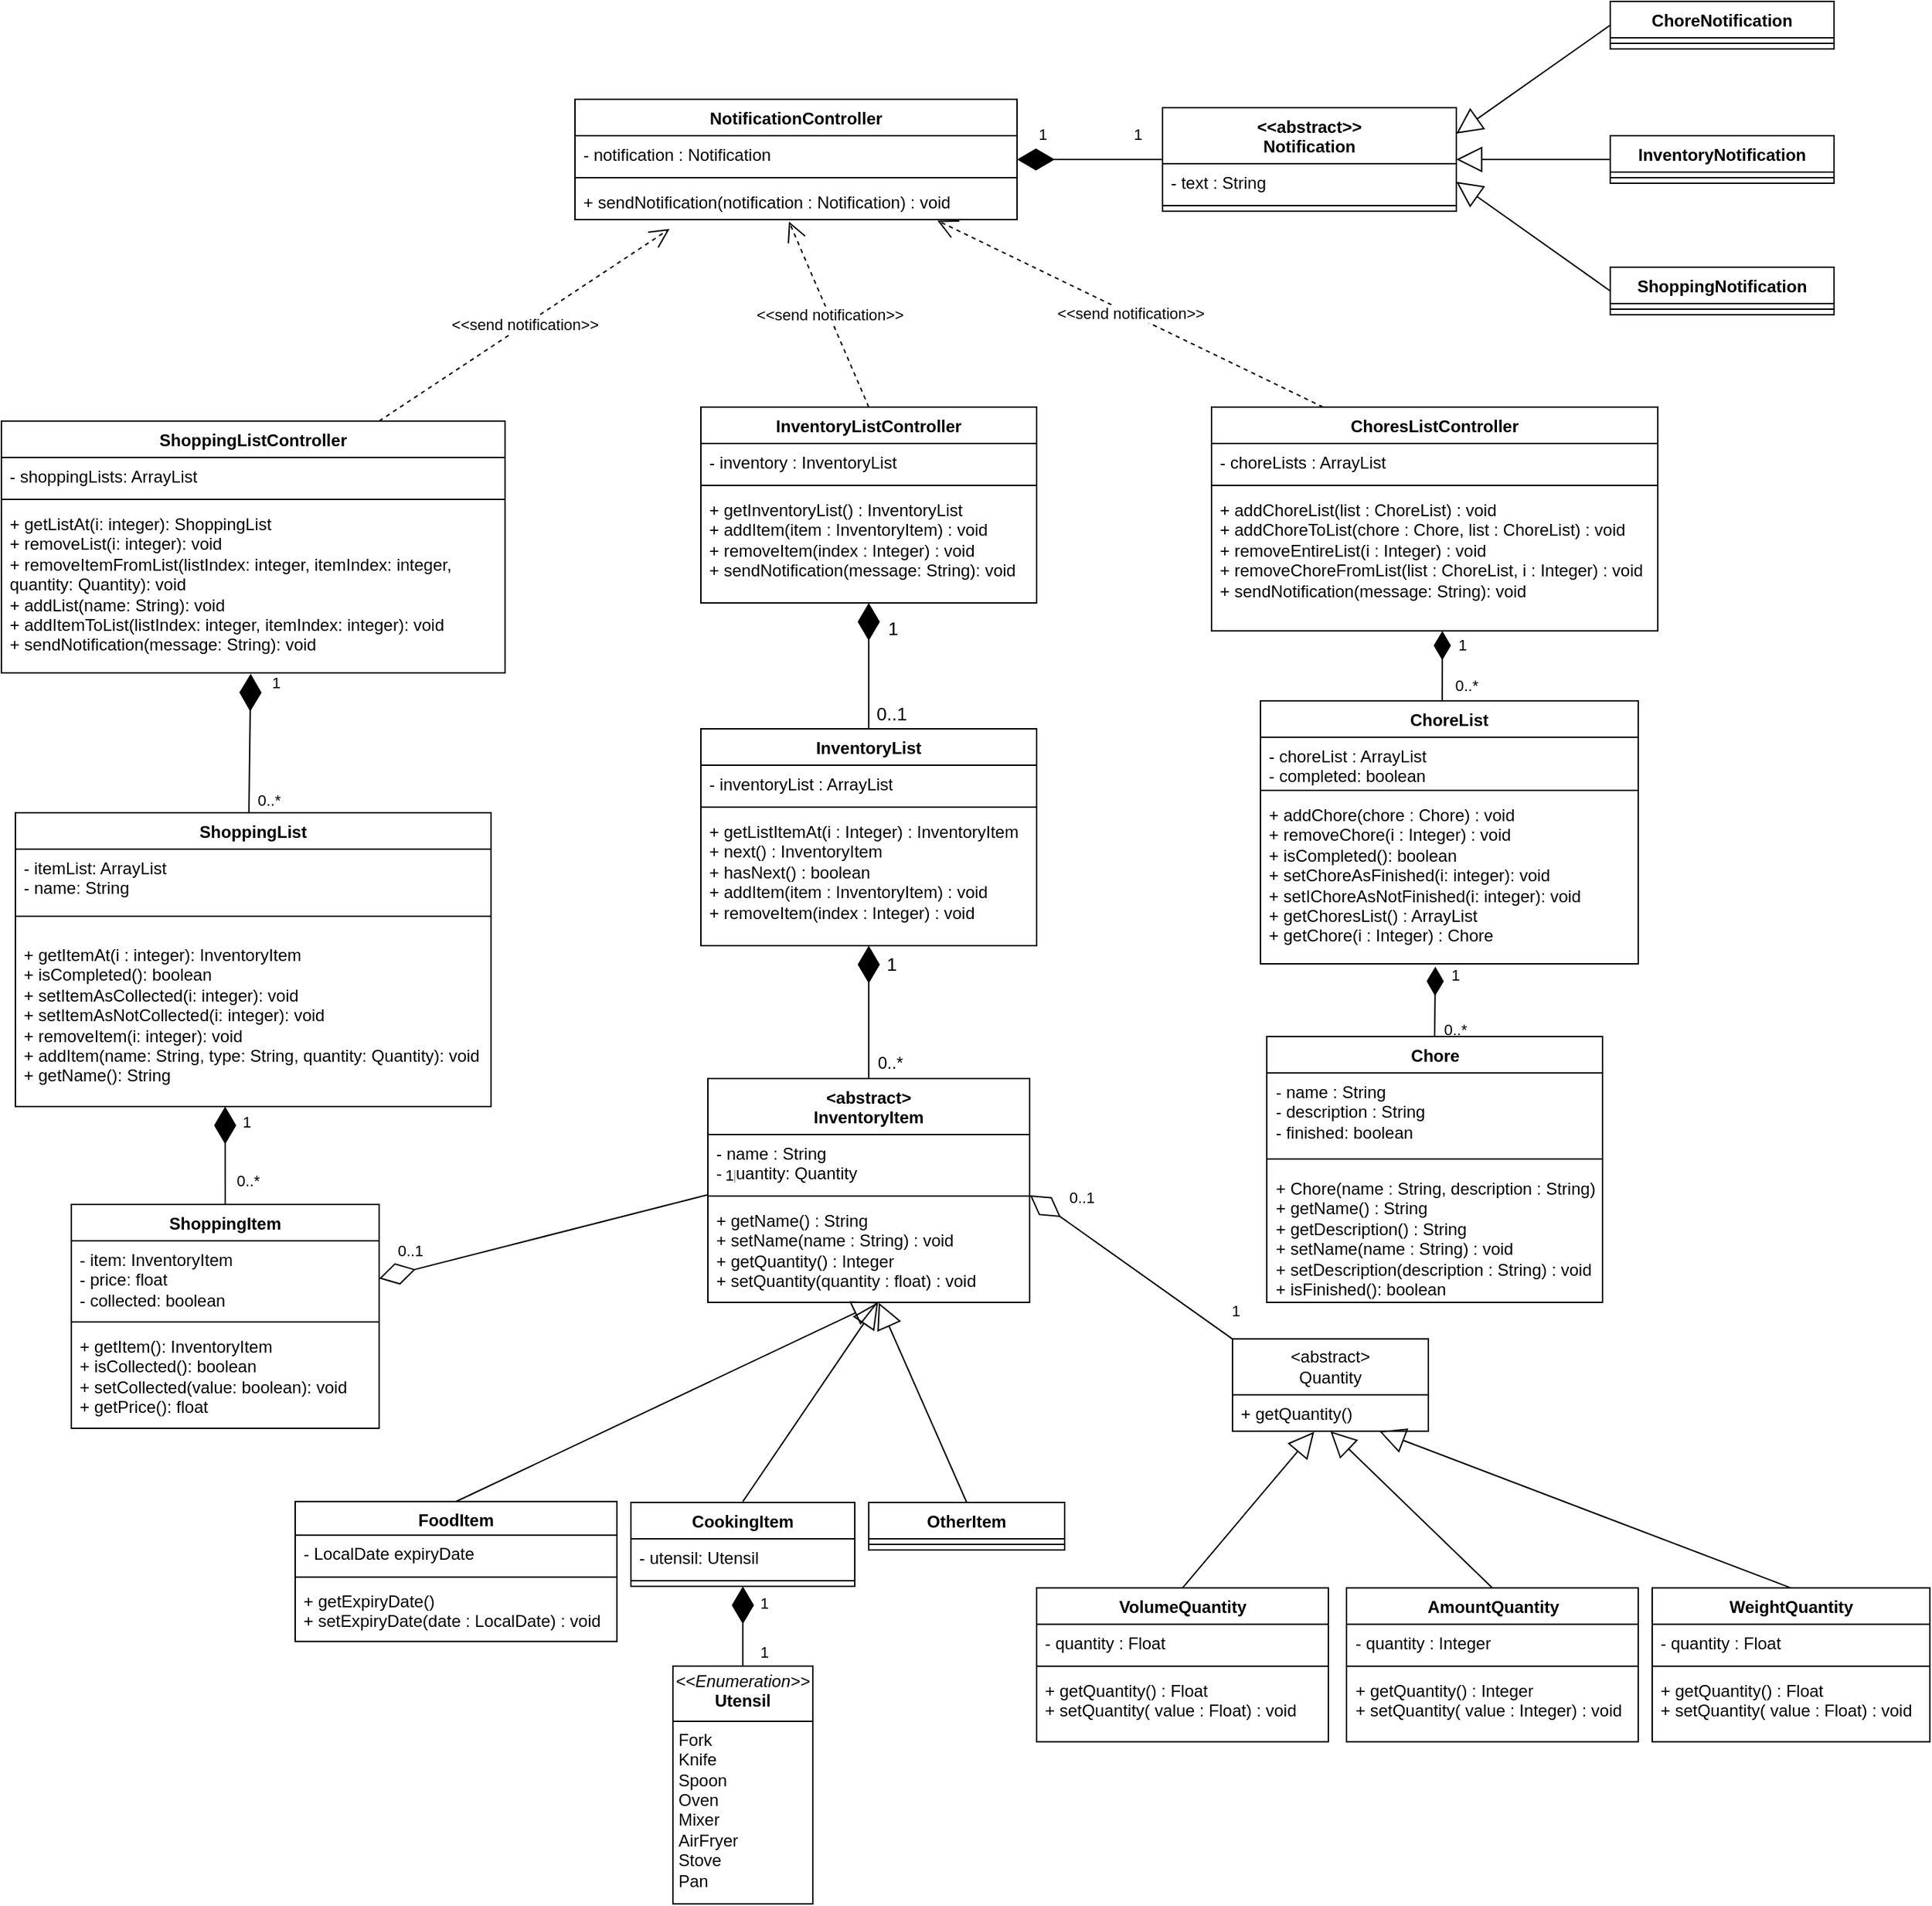 <mxfile version="24.2.2" type="device">
  <diagram name="Page-1" id="mJr-WZyqJmooo_afgNU0">
    <mxGraphModel dx="1400" dy="1796" grid="1" gridSize="10" guides="1" tooltips="1" connect="1" arrows="1" fold="1" page="1" pageScale="1" pageWidth="850" pageHeight="1100" math="0" shadow="0">
      <root>
        <mxCell id="0" />
        <mxCell id="1" parent="0" />
        <mxCell id="UUmMWOPk0WxMrBabyLP0-37" value="ShoppingList" style="swimlane;fontStyle=1;align=center;verticalAlign=top;childLayout=stackLayout;horizontal=1;startSize=26;horizontalStack=0;resizeParent=1;resizeParentMax=0;resizeLast=0;collapsible=1;marginBottom=0;whiteSpace=wrap;html=1;" parent="1" vertex="1">
          <mxGeometry x="420" y="40" width="340" height="210" as="geometry" />
        </mxCell>
        <mxCell id="UUmMWOPk0WxMrBabyLP0-38" value="- itemList: ArrayList&lt;div&gt;- name: String&lt;/div&gt;" style="text;strokeColor=none;fillColor=none;align=left;verticalAlign=top;spacingLeft=4;spacingRight=4;overflow=hidden;rotatable=0;points=[[0,0.5],[1,0.5]];portConstraint=eastwest;whiteSpace=wrap;html=1;" parent="UUmMWOPk0WxMrBabyLP0-37" vertex="1">
          <mxGeometry y="26" width="340" height="34" as="geometry" />
        </mxCell>
        <mxCell id="UUmMWOPk0WxMrBabyLP0-39" value="" style="line;strokeWidth=1;fillColor=none;align=left;verticalAlign=middle;spacingTop=-1;spacingLeft=3;spacingRight=3;rotatable=0;labelPosition=right;points=[];portConstraint=eastwest;strokeColor=inherit;" parent="UUmMWOPk0WxMrBabyLP0-37" vertex="1">
          <mxGeometry y="60" width="340" height="28" as="geometry" />
        </mxCell>
        <mxCell id="UUmMWOPk0WxMrBabyLP0-40" value="+ getItemAt(i : integer): InventoryItem&lt;div&gt;+ isCompleted(): boolean&lt;/div&gt;&lt;div&gt;+ setItemAsCollected(i: integer): void&lt;/div&gt;&lt;div&gt;+ setItemAsNotCollected(i: integer): void&lt;/div&gt;&lt;div&gt;+ removeItem(i: integer): void&lt;/div&gt;&lt;div&gt;+ addItem(name: String, type: String, quantity: Quantity): void&lt;/div&gt;&lt;div&gt;+ getName(): String&lt;/div&gt;" style="text;strokeColor=none;fillColor=none;align=left;verticalAlign=top;spacingLeft=4;spacingRight=4;overflow=hidden;rotatable=0;points=[[0,0.5],[1,0.5]];portConstraint=eastwest;whiteSpace=wrap;html=1;" parent="UUmMWOPk0WxMrBabyLP0-37" vertex="1">
          <mxGeometry y="88" width="340" height="122" as="geometry" />
        </mxCell>
        <mxCell id="UUmMWOPk0WxMrBabyLP0-41" value="ShoppingItem" style="swimlane;fontStyle=1;align=center;verticalAlign=top;childLayout=stackLayout;horizontal=1;startSize=26;horizontalStack=0;resizeParent=1;resizeParentMax=0;resizeLast=0;collapsible=1;marginBottom=0;whiteSpace=wrap;html=1;" parent="1" vertex="1">
          <mxGeometry x="460" y="320" width="220" height="160" as="geometry" />
        </mxCell>
        <mxCell id="UUmMWOPk0WxMrBabyLP0-42" value="&lt;div&gt;&lt;span style=&quot;background-color: initial;&quot;&gt;- item: InventoryItem&lt;/span&gt;&lt;br&gt;&lt;/div&gt;- price: float&lt;div&gt;- collected: boolean&lt;/div&gt;" style="text;strokeColor=none;fillColor=none;align=left;verticalAlign=top;spacingLeft=4;spacingRight=4;overflow=hidden;rotatable=0;points=[[0,0.5],[1,0.5]];portConstraint=eastwest;whiteSpace=wrap;html=1;" parent="UUmMWOPk0WxMrBabyLP0-41" vertex="1">
          <mxGeometry y="26" width="220" height="54" as="geometry" />
        </mxCell>
        <mxCell id="UUmMWOPk0WxMrBabyLP0-43" value="" style="line;strokeWidth=1;fillColor=none;align=left;verticalAlign=middle;spacingTop=-1;spacingLeft=3;spacingRight=3;rotatable=0;labelPosition=right;points=[];portConstraint=eastwest;strokeColor=inherit;" parent="UUmMWOPk0WxMrBabyLP0-41" vertex="1">
          <mxGeometry y="80" width="220" height="8" as="geometry" />
        </mxCell>
        <mxCell id="UUmMWOPk0WxMrBabyLP0-44" value="+ getItem(): InventoryItem&lt;div&gt;+ isCollected(): boolean&lt;/div&gt;&lt;div&gt;+ setCollected(value: boolean): void&lt;/div&gt;&lt;div&gt;+ getPrice(): float&lt;/div&gt;" style="text;strokeColor=none;fillColor=none;align=left;verticalAlign=top;spacingLeft=4;spacingRight=4;overflow=hidden;rotatable=0;points=[[0,0.5],[1,0.5]];portConstraint=eastwest;whiteSpace=wrap;html=1;" parent="UUmMWOPk0WxMrBabyLP0-41" vertex="1">
          <mxGeometry y="88" width="220" height="72" as="geometry" />
        </mxCell>
        <mxCell id="UUmMWOPk0WxMrBabyLP0-48" value="" style="endArrow=diamondThin;endFill=1;endSize=24;html=1;rounded=0;exitX=0.5;exitY=0;exitDx=0;exitDy=0;entryX=0.441;entryY=1;entryDx=0;entryDy=0;entryPerimeter=0;" parent="1" source="UUmMWOPk0WxMrBabyLP0-41" target="UUmMWOPk0WxMrBabyLP0-40" edge="1">
          <mxGeometry width="160" relative="1" as="geometry">
            <mxPoint x="550" y="434" as="sourcePoint" />
            <mxPoint x="570" y="260" as="targetPoint" />
          </mxGeometry>
        </mxCell>
        <mxCell id="UUmMWOPk0WxMrBabyLP0-50" value="1" style="edgeLabel;html=1;align=center;verticalAlign=middle;resizable=0;points=[];" parent="UUmMWOPk0WxMrBabyLP0-48" vertex="1" connectable="0">
          <mxGeometry x="0.516" relative="1" as="geometry">
            <mxPoint x="15" y="-6" as="offset" />
          </mxGeometry>
        </mxCell>
        <mxCell id="UUmMWOPk0WxMrBabyLP0-51" value="0..*" style="edgeLabel;html=1;align=center;verticalAlign=middle;resizable=0;points=[];" parent="UUmMWOPk0WxMrBabyLP0-48" vertex="1" connectable="0">
          <mxGeometry x="-0.738" relative="1" as="geometry">
            <mxPoint x="16" y="-8" as="offset" />
          </mxGeometry>
        </mxCell>
        <mxCell id="UUmMWOPk0WxMrBabyLP0-52" value="ShoppingListController" style="swimlane;fontStyle=1;align=center;verticalAlign=top;childLayout=stackLayout;horizontal=1;startSize=26;horizontalStack=0;resizeParent=1;resizeParentMax=0;resizeLast=0;collapsible=1;marginBottom=0;whiteSpace=wrap;html=1;" parent="1" vertex="1">
          <mxGeometry x="410" y="-240" width="360" height="180" as="geometry" />
        </mxCell>
        <mxCell id="UUmMWOPk0WxMrBabyLP0-53" value="- shoppingLists: ArrayList" style="text;strokeColor=none;fillColor=none;align=left;verticalAlign=top;spacingLeft=4;spacingRight=4;overflow=hidden;rotatable=0;points=[[0,0.5],[1,0.5]];portConstraint=eastwest;whiteSpace=wrap;html=1;" parent="UUmMWOPk0WxMrBabyLP0-52" vertex="1">
          <mxGeometry y="26" width="360" height="26" as="geometry" />
        </mxCell>
        <mxCell id="UUmMWOPk0WxMrBabyLP0-54" value="" style="line;strokeWidth=1;fillColor=none;align=left;verticalAlign=middle;spacingTop=-1;spacingLeft=3;spacingRight=3;rotatable=0;labelPosition=right;points=[];portConstraint=eastwest;strokeColor=inherit;" parent="UUmMWOPk0WxMrBabyLP0-52" vertex="1">
          <mxGeometry y="52" width="360" height="8" as="geometry" />
        </mxCell>
        <mxCell id="UUmMWOPk0WxMrBabyLP0-55" value="+ getListAt(i: integer): ShoppingList&lt;div&gt;+ removeList(i: integer): void&lt;/div&gt;&lt;div&gt;+ removeItemFromList(listIndex: integer, itemIndex: integer, quantity: Quantity): void&lt;/div&gt;&lt;div&gt;+ addList(name: String): void&lt;/div&gt;&lt;div&gt;+ addItemToList&lt;span style=&quot;background-color: initial;&quot;&gt;(listIndex: integer, itemIndex: integer): void&lt;/span&gt;&lt;/div&gt;&lt;div&gt;+ sendNotification(message: String): void&lt;/div&gt;" style="text;strokeColor=none;fillColor=none;align=left;verticalAlign=top;spacingLeft=4;spacingRight=4;overflow=hidden;rotatable=0;points=[[0,0.5],[1,0.5]];portConstraint=eastwest;whiteSpace=wrap;html=1;" parent="UUmMWOPk0WxMrBabyLP0-52" vertex="1">
          <mxGeometry y="60" width="360" height="120" as="geometry" />
        </mxCell>
        <mxCell id="UUmMWOPk0WxMrBabyLP0-56" value="" style="endArrow=diamondThin;endFill=1;endSize=24;html=1;rounded=0;entryX=0.495;entryY=1.005;entryDx=0;entryDy=0;entryPerimeter=0;exitX=0.491;exitY=-0.002;exitDx=0;exitDy=0;exitPerimeter=0;" parent="1" source="UUmMWOPk0WxMrBabyLP0-37" target="UUmMWOPk0WxMrBabyLP0-55" edge="1">
          <mxGeometry width="160" relative="1" as="geometry">
            <mxPoint x="550" y="14" as="sourcePoint" />
            <mxPoint x="710" y="14" as="targetPoint" />
          </mxGeometry>
        </mxCell>
        <mxCell id="UUmMWOPk0WxMrBabyLP0-57" value="1" style="edgeLabel;html=1;align=center;verticalAlign=middle;resizable=0;points=[];" parent="UUmMWOPk0WxMrBabyLP0-56" vertex="1" connectable="0">
          <mxGeometry x="0.735" relative="1" as="geometry">
            <mxPoint x="18" y="-7" as="offset" />
          </mxGeometry>
        </mxCell>
        <mxCell id="UUmMWOPk0WxMrBabyLP0-58" value="0..*" style="edgeLabel;html=1;align=center;verticalAlign=middle;resizable=0;points=[];" parent="UUmMWOPk0WxMrBabyLP0-56" vertex="1" connectable="0">
          <mxGeometry x="-0.811" relative="1" as="geometry">
            <mxPoint x="14" y="1" as="offset" />
          </mxGeometry>
        </mxCell>
        <mxCell id="UUmMWOPk0WxMrBabyLP0-59" value="InventoryList" style="swimlane;fontStyle=1;align=center;verticalAlign=top;childLayout=stackLayout;horizontal=1;startSize=26;horizontalStack=0;resizeParent=1;resizeParentMax=0;resizeLast=0;collapsible=1;marginBottom=0;whiteSpace=wrap;html=1;" parent="1" vertex="1">
          <mxGeometry x="910" y="-20" width="240" height="155" as="geometry">
            <mxRectangle x="470" y="90" width="110" height="30" as="alternateBounds" />
          </mxGeometry>
        </mxCell>
        <mxCell id="UUmMWOPk0WxMrBabyLP0-60" value="- inventoryList : ArrayList" style="text;strokeColor=none;fillColor=none;align=left;verticalAlign=top;spacingLeft=4;spacingRight=4;overflow=hidden;rotatable=0;points=[[0,0.5],[1,0.5]];portConstraint=eastwest;whiteSpace=wrap;html=1;" parent="UUmMWOPk0WxMrBabyLP0-59" vertex="1">
          <mxGeometry y="26" width="240" height="26" as="geometry" />
        </mxCell>
        <mxCell id="UUmMWOPk0WxMrBabyLP0-61" value="" style="line;strokeWidth=1;fillColor=none;align=left;verticalAlign=middle;spacingTop=-1;spacingLeft=3;spacingRight=3;rotatable=0;labelPosition=right;points=[];portConstraint=eastwest;strokeColor=inherit;" parent="UUmMWOPk0WxMrBabyLP0-59" vertex="1">
          <mxGeometry y="52" width="240" height="8" as="geometry" />
        </mxCell>
        <mxCell id="UUmMWOPk0WxMrBabyLP0-62" value="+ getListItemAt(i : Integer) : InventoryItem&lt;div&gt;+ next() : InventoryItem&lt;/div&gt;&lt;div&gt;+ hasNext() : boolean&amp;nbsp; &amp;nbsp;&lt;/div&gt;&lt;div&gt;&lt;div&gt;+ addItem(item : InventoryItem) : void&lt;/div&gt;&lt;div&gt;+ removeItem(index : Integer) : void&lt;/div&gt;&lt;/div&gt;" style="text;strokeColor=none;fillColor=none;align=left;verticalAlign=top;spacingLeft=4;spacingRight=4;overflow=hidden;rotatable=0;points=[[0,0.5],[1,0.5]];portConstraint=eastwest;whiteSpace=wrap;html=1;" parent="UUmMWOPk0WxMrBabyLP0-59" vertex="1">
          <mxGeometry y="60" width="240" height="95" as="geometry" />
        </mxCell>
        <mxCell id="UUmMWOPk0WxMrBabyLP0-63" value="&amp;lt;abstract&amp;gt;&lt;div&gt;InventoryItem&lt;/div&gt;" style="swimlane;fontStyle=1;align=center;verticalAlign=top;childLayout=stackLayout;horizontal=1;startSize=40;horizontalStack=0;resizeParent=1;resizeParentMax=0;resizeLast=0;collapsible=1;marginBottom=0;whiteSpace=wrap;html=1;" parent="1" vertex="1">
          <mxGeometry x="915" y="230" width="230" height="160" as="geometry">
            <mxRectangle x="460" y="270" width="110" height="40" as="alternateBounds" />
          </mxGeometry>
        </mxCell>
        <mxCell id="UUmMWOPk0WxMrBabyLP0-64" value="- name : String&lt;div&gt;- quantity: Quantity&lt;/div&gt;" style="text;strokeColor=none;fillColor=none;align=left;verticalAlign=top;spacingLeft=4;spacingRight=4;overflow=hidden;rotatable=0;points=[[0,0.5],[1,0.5]];portConstraint=eastwest;whiteSpace=wrap;html=1;" parent="UUmMWOPk0WxMrBabyLP0-63" vertex="1">
          <mxGeometry y="40" width="230" height="40" as="geometry" />
        </mxCell>
        <mxCell id="UUmMWOPk0WxMrBabyLP0-65" value="" style="line;strokeWidth=1;fillColor=none;align=left;verticalAlign=middle;spacingTop=-1;spacingLeft=3;spacingRight=3;rotatable=0;labelPosition=right;points=[];portConstraint=eastwest;strokeColor=inherit;" parent="UUmMWOPk0WxMrBabyLP0-63" vertex="1">
          <mxGeometry y="80" width="230" height="8" as="geometry" />
        </mxCell>
        <mxCell id="UUmMWOPk0WxMrBabyLP0-66" value="+ getName() : String&lt;div&gt;+ setName(name : String) : void&lt;/div&gt;&lt;div&gt;+ getQuantity() : Integer&lt;div&gt;+ setQuantity(quantity : float) : void&lt;/div&gt;&lt;/div&gt;" style="text;strokeColor=none;fillColor=none;align=left;verticalAlign=top;spacingLeft=4;spacingRight=4;overflow=hidden;rotatable=0;points=[[0,0.5],[1,0.5]];portConstraint=eastwest;whiteSpace=wrap;html=1;" parent="UUmMWOPk0WxMrBabyLP0-63" vertex="1">
          <mxGeometry y="88" width="230" height="72" as="geometry" />
        </mxCell>
        <mxCell id="UUmMWOPk0WxMrBabyLP0-71" value="OtherItem" style="swimlane;fontStyle=1;align=center;verticalAlign=top;childLayout=stackLayout;horizontal=1;startSize=26;horizontalStack=0;resizeParent=1;resizeParentMax=0;resizeLast=0;collapsible=1;marginBottom=0;whiteSpace=wrap;html=1;" parent="1" vertex="1">
          <mxGeometry x="1030" y="533" width="140" height="34" as="geometry" />
        </mxCell>
        <mxCell id="UUmMWOPk0WxMrBabyLP0-73" value="" style="line;strokeWidth=1;fillColor=none;align=left;verticalAlign=middle;spacingTop=-1;spacingLeft=3;spacingRight=3;rotatable=0;labelPosition=right;points=[];portConstraint=eastwest;strokeColor=inherit;" parent="UUmMWOPk0WxMrBabyLP0-71" vertex="1">
          <mxGeometry y="26" width="140" height="8" as="geometry" />
        </mxCell>
        <mxCell id="UUmMWOPk0WxMrBabyLP0-75" value="" style="endArrow=block;endSize=16;endFill=0;html=1;rounded=0;entryX=0.53;entryY=0.996;entryDx=0;entryDy=0;exitX=0.5;exitY=0;exitDx=0;exitDy=0;entryPerimeter=0;" parent="1" source="UUmMWOPk0WxMrBabyLP0-81" target="UUmMWOPk0WxMrBabyLP0-66" edge="1">
          <mxGeometry width="160" relative="1" as="geometry">
            <mxPoint x="920" y="550" as="sourcePoint" />
            <mxPoint x="1100" y="410" as="targetPoint" />
          </mxGeometry>
        </mxCell>
        <mxCell id="UUmMWOPk0WxMrBabyLP0-76" value="" style="endArrow=block;endSize=16;endFill=0;html=1;rounded=0;entryX=0.529;entryY=0.999;entryDx=0;entryDy=0;exitX=0.5;exitY=0;exitDx=0;exitDy=0;entryPerimeter=0;" parent="1" target="UUmMWOPk0WxMrBabyLP0-66" edge="1">
          <mxGeometry width="160" relative="1" as="geometry">
            <mxPoint x="940" y="532.37" as="sourcePoint" />
            <mxPoint x="1040" y="380" as="targetPoint" />
          </mxGeometry>
        </mxCell>
        <mxCell id="UUmMWOPk0WxMrBabyLP0-77" value="" style="endArrow=block;endSize=16;endFill=0;html=1;rounded=0;entryX=0.531;entryY=1.003;entryDx=0;entryDy=0;exitX=0.5;exitY=0;exitDx=0;exitDy=0;entryPerimeter=0;" parent="1" source="UUmMWOPk0WxMrBabyLP0-71" target="UUmMWOPk0WxMrBabyLP0-66" edge="1">
          <mxGeometry width="160" relative="1" as="geometry">
            <mxPoint x="970" y="570" as="sourcePoint" />
            <mxPoint x="1124" y="445" as="targetPoint" />
          </mxGeometry>
        </mxCell>
        <mxCell id="UUmMWOPk0WxMrBabyLP0-78" value="" style="endArrow=diamondThin;endFill=1;endSize=24;html=1;rounded=0;exitX=0.5;exitY=0;exitDx=0;exitDy=0;entryX=0.5;entryY=1;entryDx=0;entryDy=0;" parent="1" source="UUmMWOPk0WxMrBabyLP0-63" target="UUmMWOPk0WxMrBabyLP0-59" edge="1">
          <mxGeometry width="160" relative="1" as="geometry">
            <mxPoint x="1020" y="280" as="sourcePoint" />
            <mxPoint x="1200" y="170" as="targetPoint" />
          </mxGeometry>
        </mxCell>
        <mxCell id="UUmMWOPk0WxMrBabyLP0-79" value="0..*" style="edgeLabel;html=1;align=center;verticalAlign=middle;resizable=0;points=[];fontSize=12;" parent="UUmMWOPk0WxMrBabyLP0-78" vertex="1" connectable="0">
          <mxGeometry x="-0.702" relative="1" as="geometry">
            <mxPoint x="15" y="3" as="offset" />
          </mxGeometry>
        </mxCell>
        <mxCell id="UUmMWOPk0WxMrBabyLP0-80" value="1" style="edgeLabel;html=1;align=center;verticalAlign=middle;resizable=0;points=[];fontSize=13;" parent="UUmMWOPk0WxMrBabyLP0-78" vertex="1" connectable="0">
          <mxGeometry x="0.723" relative="1" as="geometry">
            <mxPoint x="16" as="offset" />
          </mxGeometry>
        </mxCell>
        <mxCell id="UUmMWOPk0WxMrBabyLP0-81" value="&lt;span style=&quot;background-color: initial;&quot;&gt;FoodItem&lt;/span&gt;" style="swimlane;fontStyle=1;align=center;verticalAlign=top;childLayout=stackLayout;horizontal=1;startSize=24;horizontalStack=0;resizeParent=1;resizeParentMax=0;resizeLast=0;collapsible=1;marginBottom=0;whiteSpace=wrap;html=1;" parent="1" vertex="1">
          <mxGeometry x="620" y="532.37" width="230" height="100" as="geometry">
            <mxRectangle x="260" y="520" width="90" height="50" as="alternateBounds" />
          </mxGeometry>
        </mxCell>
        <mxCell id="UUmMWOPk0WxMrBabyLP0-82" value="- LocalDate expiryDate" style="text;strokeColor=none;fillColor=none;align=left;verticalAlign=top;spacingLeft=4;spacingRight=4;overflow=hidden;rotatable=0;points=[[0,0.5],[1,0.5]];portConstraint=eastwest;whiteSpace=wrap;html=1;" parent="UUmMWOPk0WxMrBabyLP0-81" vertex="1">
          <mxGeometry y="24" width="230" height="26" as="geometry" />
        </mxCell>
        <mxCell id="UUmMWOPk0WxMrBabyLP0-83" value="" style="line;strokeWidth=1;fillColor=none;align=left;verticalAlign=middle;spacingTop=-1;spacingLeft=3;spacingRight=3;rotatable=0;labelPosition=right;points=[];portConstraint=eastwest;strokeColor=inherit;" parent="UUmMWOPk0WxMrBabyLP0-81" vertex="1">
          <mxGeometry y="50" width="230" height="8" as="geometry" />
        </mxCell>
        <mxCell id="UUmMWOPk0WxMrBabyLP0-84" value="+ getExpiryDate()&lt;div&gt;+ setExpiryDate(date : LocalDate) : void&lt;/div&gt;" style="text;strokeColor=none;fillColor=none;align=left;verticalAlign=top;spacingLeft=4;spacingRight=4;overflow=hidden;rotatable=0;points=[[0,0.5],[1,0.5]];portConstraint=eastwest;whiteSpace=wrap;html=1;" parent="UUmMWOPk0WxMrBabyLP0-81" vertex="1">
          <mxGeometry y="58" width="230" height="42" as="geometry" />
        </mxCell>
        <mxCell id="UUmMWOPk0WxMrBabyLP0-95" value="InventoryListController" style="swimlane;fontStyle=1;align=center;verticalAlign=top;childLayout=stackLayout;horizontal=1;startSize=26;horizontalStack=0;resizeParent=1;resizeParentMax=0;resizeLast=0;collapsible=1;marginBottom=0;whiteSpace=wrap;html=1;" parent="1" vertex="1">
          <mxGeometry x="910" y="-250" width="240" height="140" as="geometry">
            <mxRectangle x="495" y="-120" width="160" height="30" as="alternateBounds" />
          </mxGeometry>
        </mxCell>
        <mxCell id="UUmMWOPk0WxMrBabyLP0-96" value="- inventory : InventoryList" style="text;strokeColor=none;fillColor=none;align=left;verticalAlign=top;spacingLeft=4;spacingRight=4;overflow=hidden;rotatable=0;points=[[0,0.5],[1,0.5]];portConstraint=eastwest;whiteSpace=wrap;html=1;" parent="UUmMWOPk0WxMrBabyLP0-95" vertex="1">
          <mxGeometry y="26" width="240" height="26" as="geometry" />
        </mxCell>
        <mxCell id="UUmMWOPk0WxMrBabyLP0-97" value="" style="line;strokeWidth=1;fillColor=none;align=left;verticalAlign=middle;spacingTop=-1;spacingLeft=3;spacingRight=3;rotatable=0;labelPosition=right;points=[];portConstraint=eastwest;strokeColor=inherit;" parent="UUmMWOPk0WxMrBabyLP0-95" vertex="1">
          <mxGeometry y="52" width="240" height="8" as="geometry" />
        </mxCell>
        <mxCell id="UUmMWOPk0WxMrBabyLP0-98" value="+ getInventoryList() : InventoryList&amp;nbsp;&lt;div&gt;&lt;div&gt;+ addItem(item : InventoryItem) : void&lt;/div&gt;&lt;div&gt;+ removeItem(index : Integer) : void&lt;/div&gt;&lt;/div&gt;&lt;div&gt;+ sendNotification(message: String): void&lt;br&gt;&lt;/div&gt;" style="text;strokeColor=none;fillColor=none;align=left;verticalAlign=top;spacingLeft=4;spacingRight=4;overflow=hidden;rotatable=0;points=[[0,0.5],[1,0.5]];portConstraint=eastwest;whiteSpace=wrap;html=1;" parent="UUmMWOPk0WxMrBabyLP0-95" vertex="1">
          <mxGeometry y="60" width="240" height="80" as="geometry" />
        </mxCell>
        <mxCell id="UUmMWOPk0WxMrBabyLP0-99" value="" style="endArrow=diamondThin;endFill=1;endSize=24;html=1;rounded=0;exitX=0.5;exitY=0;exitDx=0;exitDy=0;entryX=0.5;entryY=1;entryDx=0;entryDy=0;" parent="1" source="UUmMWOPk0WxMrBabyLP0-59" target="UUmMWOPk0WxMrBabyLP0-95" edge="1">
          <mxGeometry width="160" relative="1" as="geometry">
            <mxPoint x="925" y="-110" as="sourcePoint" />
            <mxPoint x="1085" y="-110" as="targetPoint" />
          </mxGeometry>
        </mxCell>
        <mxCell id="UUmMWOPk0WxMrBabyLP0-100" value="&lt;span style=&quot;font-size: 13px;&quot;&gt;0..1&lt;/span&gt;" style="edgeLabel;html=1;align=center;verticalAlign=middle;resizable=0;points=[];" parent="UUmMWOPk0WxMrBabyLP0-99" vertex="1" connectable="0">
          <mxGeometry x="-0.731" relative="1" as="geometry">
            <mxPoint x="16" y="1" as="offset" />
          </mxGeometry>
        </mxCell>
        <mxCell id="UUmMWOPk0WxMrBabyLP0-101" value="&lt;font style=&quot;font-size: 13px;&quot;&gt;1&lt;/font&gt;" style="edgeLabel;html=1;align=center;verticalAlign=middle;resizable=0;points=[];" parent="UUmMWOPk0WxMrBabyLP0-99" vertex="1" connectable="0">
          <mxGeometry x="0.537" y="1" relative="1" as="geometry">
            <mxPoint x="18" y="-3" as="offset" />
          </mxGeometry>
        </mxCell>
        <mxCell id="UUmMWOPk0WxMrBabyLP0-106" value="" style="endArrow=diamondThin;endFill=0;endSize=24;html=1;rounded=0;entryX=1;entryY=0.5;entryDx=0;entryDy=0;exitX=0.001;exitY=1.075;exitDx=0;exitDy=0;exitPerimeter=0;" parent="1" source="UUmMWOPk0WxMrBabyLP0-64" target="UUmMWOPk0WxMrBabyLP0-42" edge="1">
          <mxGeometry width="160" relative="1" as="geometry">
            <mxPoint x="680" y="350" as="sourcePoint" />
            <mxPoint x="840" y="350" as="targetPoint" />
          </mxGeometry>
        </mxCell>
        <mxCell id="UUmMWOPk0WxMrBabyLP0-107" value="0..1" style="edgeLabel;html=1;align=center;verticalAlign=middle;resizable=0;points=[];" parent="UUmMWOPk0WxMrBabyLP0-106" vertex="1" connectable="0">
          <mxGeometry x="0.773" y="-2" relative="1" as="geometry">
            <mxPoint x="-5" y="-11" as="offset" />
          </mxGeometry>
        </mxCell>
        <mxCell id="UUmMWOPk0WxMrBabyLP0-108" value="1" style="edgeLabel;html=1;align=center;verticalAlign=middle;resizable=0;points=[];" parent="UUmMWOPk0WxMrBabyLP0-106" vertex="1" connectable="0">
          <mxGeometry x="-0.682" y="2" relative="1" as="geometry">
            <mxPoint x="51" y="-26" as="offset" />
          </mxGeometry>
        </mxCell>
        <mxCell id="UUmMWOPk0WxMrBabyLP0-113" value="ChoreList" style="swimlane;fontStyle=1;align=center;verticalAlign=top;childLayout=stackLayout;horizontal=1;startSize=26;horizontalStack=0;resizeParent=1;resizeParentMax=0;resizeLast=0;collapsible=1;marginBottom=0;whiteSpace=wrap;html=1;" parent="1" vertex="1">
          <mxGeometry x="1310" y="-40" width="270" height="188" as="geometry">
            <mxRectangle x="475" y="127.5" width="86" height="26" as="alternateBounds" />
          </mxGeometry>
        </mxCell>
        <mxCell id="UUmMWOPk0WxMrBabyLP0-114" value="- choreList : ArrayList&lt;div&gt;- completed: boolean&lt;/div&gt;" style="text;strokeColor=none;fillColor=none;align=left;verticalAlign=top;spacingLeft=4;spacingRight=4;overflow=hidden;rotatable=0;points=[[0,0.5],[1,0.5]];portConstraint=eastwest;whiteSpace=wrap;html=1;" parent="UUmMWOPk0WxMrBabyLP0-113" vertex="1">
          <mxGeometry y="26" width="270" height="34" as="geometry" />
        </mxCell>
        <mxCell id="UUmMWOPk0WxMrBabyLP0-115" value="" style="line;strokeWidth=1;fillColor=none;align=left;verticalAlign=middle;spacingTop=-1;spacingLeft=3;spacingRight=3;rotatable=0;labelPosition=right;points=[];portConstraint=eastwest;strokeColor=inherit;" parent="UUmMWOPk0WxMrBabyLP0-113" vertex="1">
          <mxGeometry y="60" width="270" height="8" as="geometry" />
        </mxCell>
        <mxCell id="UUmMWOPk0WxMrBabyLP0-116" value="+ addChore(chore : Chore) : void&lt;div&gt;+ removeChore(i : Integer) : void&lt;/div&gt;&lt;div&gt;&lt;div&gt;+ isCompleted(): boolean&lt;/div&gt;&lt;div&gt;+ setChoreAsFinished(i: integer): void&lt;/div&gt;&lt;div&gt;+ setIChoreAsNotFinished(i: integer): void&lt;/div&gt;&lt;/div&gt;&lt;div&gt;+ getChoresList() : ArrayList&lt;/div&gt;&lt;div&gt;+ getChore(i : Integer) : Chore&lt;/div&gt;" style="text;strokeColor=none;fillColor=none;align=left;verticalAlign=top;spacingLeft=4;spacingRight=4;overflow=hidden;rotatable=0;points=[[0,0.5],[1,0.5]];portConstraint=eastwest;whiteSpace=wrap;html=1;" parent="UUmMWOPk0WxMrBabyLP0-113" vertex="1">
          <mxGeometry y="68" width="270" height="120" as="geometry" />
        </mxCell>
        <mxCell id="UUmMWOPk0WxMrBabyLP0-117" style="rounded=0;orthogonalLoop=1;jettySize=auto;html=1;endArrow=diamondThin;endFill=1;strokeWidth=1;endSize=18;exitX=0.5;exitY=0;exitDx=0;exitDy=0;" parent="1" source="UUmMWOPk0WxMrBabyLP0-120" edge="1">
          <mxGeometry relative="1" as="geometry">
            <mxPoint x="2034.02" y="-207" as="sourcePoint" />
            <mxPoint x="1435" y="150" as="targetPoint" />
          </mxGeometry>
        </mxCell>
        <mxCell id="UUmMWOPk0WxMrBabyLP0-118" value="1" style="edgeLabel;html=1;align=center;verticalAlign=middle;resizable=0;points=[];" parent="UUmMWOPk0WxMrBabyLP0-117" vertex="1" connectable="0">
          <mxGeometry x="0.069" y="1" relative="1" as="geometry">
            <mxPoint x="15" y="-18" as="offset" />
          </mxGeometry>
        </mxCell>
        <mxCell id="UUmMWOPk0WxMrBabyLP0-119" value="0..*" style="edgeLabel;html=1;align=center;verticalAlign=middle;resizable=0;points=[];" parent="UUmMWOPk0WxMrBabyLP0-117" vertex="1" connectable="0">
          <mxGeometry x="0.2" relative="1" as="geometry">
            <mxPoint x="14" y="25" as="offset" />
          </mxGeometry>
        </mxCell>
        <mxCell id="UUmMWOPk0WxMrBabyLP0-120" value="Chore" style="swimlane;fontStyle=1;align=center;verticalAlign=top;childLayout=stackLayout;horizontal=1;startSize=26;horizontalStack=0;resizeParent=1;resizeParentMax=0;resizeLast=0;collapsible=1;marginBottom=0;whiteSpace=wrap;html=1;" parent="1" vertex="1">
          <mxGeometry x="1314.5" y="200" width="240" height="190" as="geometry">
            <mxRectangle x="793.0" y="116" width="68" height="26" as="alternateBounds" />
          </mxGeometry>
        </mxCell>
        <mxCell id="UUmMWOPk0WxMrBabyLP0-121" value="- name : String&lt;div&gt;- description : String&lt;/div&gt;&lt;div&gt;- finished: boolean&lt;/div&gt;" style="text;strokeColor=none;fillColor=none;align=left;verticalAlign=top;spacingLeft=4;spacingRight=4;overflow=hidden;rotatable=0;points=[[0,0.5],[1,0.5]];portConstraint=eastwest;whiteSpace=wrap;html=1;" parent="UUmMWOPk0WxMrBabyLP0-120" vertex="1">
          <mxGeometry y="26" width="240" height="54" as="geometry" />
        </mxCell>
        <mxCell id="UUmMWOPk0WxMrBabyLP0-122" value="" style="line;strokeWidth=1;fillColor=none;align=left;verticalAlign=middle;spacingTop=-1;spacingLeft=3;spacingRight=3;rotatable=0;labelPosition=right;points=[];portConstraint=eastwest;strokeColor=inherit;" parent="UUmMWOPk0WxMrBabyLP0-120" vertex="1">
          <mxGeometry y="80" width="240" height="15" as="geometry" />
        </mxCell>
        <mxCell id="UUmMWOPk0WxMrBabyLP0-123" value="&lt;div&gt;+ Chore(name : String, description : String)&lt;/div&gt;+ getName() : String&lt;div&gt;+ getDescription() : String&lt;/div&gt;&lt;div&gt;+ setName(name : String) : void&lt;/div&gt;&lt;div&gt;+ setDescription(description : String) : void&lt;/div&gt;&lt;div&gt;+ isFinished(): boolean&lt;/div&gt;" style="text;strokeColor=none;fillColor=none;align=left;verticalAlign=top;spacingLeft=4;spacingRight=4;overflow=hidden;rotatable=0;points=[[0,0.5],[1,0.5]];portConstraint=eastwest;whiteSpace=wrap;html=1;" parent="UUmMWOPk0WxMrBabyLP0-120" vertex="1">
          <mxGeometry y="95" width="240" height="95" as="geometry" />
        </mxCell>
        <mxCell id="UUmMWOPk0WxMrBabyLP0-124" value="ChoreNotification" style="swimlane;fontStyle=1;align=center;verticalAlign=top;childLayout=stackLayout;horizontal=1;startSize=26;horizontalStack=0;resizeParent=1;resizeParentMax=0;resizeLast=0;collapsible=1;marginBottom=0;whiteSpace=wrap;html=1;" parent="1" vertex="1">
          <mxGeometry x="1560" y="-540" width="160" height="34" as="geometry">
            <mxRectangle x="666" y="380" width="127" height="26" as="alternateBounds" />
          </mxGeometry>
        </mxCell>
        <mxCell id="UUmMWOPk0WxMrBabyLP0-126" value="" style="line;strokeWidth=1;fillColor=none;align=left;verticalAlign=middle;spacingTop=-1;spacingLeft=3;spacingRight=3;rotatable=0;labelPosition=right;points=[];portConstraint=eastwest;strokeColor=inherit;" parent="UUmMWOPk0WxMrBabyLP0-124" vertex="1">
          <mxGeometry y="26" width="160" height="8" as="geometry" />
        </mxCell>
        <mxCell id="UUmMWOPk0WxMrBabyLP0-127" value="&amp;lt;&amp;lt;send notification&amp;gt;&amp;gt;" style="endArrow=open;endSize=12;dashed=1;html=1;rounded=0;entryX=0.82;entryY=1.029;entryDx=0;entryDy=0;exitX=0.25;exitY=0;exitDx=0;exitDy=0;entryPerimeter=0;" parent="1" source="UUmMWOPk0WxMrBabyLP0-128" target="UUmMWOPk0WxMrBabyLP0-138" edge="1">
          <mxGeometry width="160" relative="1" as="geometry">
            <mxPoint x="1560" y="-190" as="sourcePoint" />
            <mxPoint x="1922.02" y="-8" as="targetPoint" />
          </mxGeometry>
        </mxCell>
        <mxCell id="UUmMWOPk0WxMrBabyLP0-128" value="ChoresListController" style="swimlane;fontStyle=1;align=center;verticalAlign=top;childLayout=stackLayout;horizontal=1;startSize=26;horizontalStack=0;resizeParent=1;resizeParentMax=0;resizeLast=0;collapsible=1;marginBottom=0;whiteSpace=wrap;html=1;" parent="1" vertex="1">
          <mxGeometry x="1275" y="-250" width="319" height="160" as="geometry" />
        </mxCell>
        <mxCell id="UUmMWOPk0WxMrBabyLP0-129" value="- choreLists : ArrayList" style="text;strokeColor=none;fillColor=none;align=left;verticalAlign=top;spacingLeft=4;spacingRight=4;overflow=hidden;rotatable=0;points=[[0,0.5],[1,0.5]];portConstraint=eastwest;whiteSpace=wrap;html=1;" parent="UUmMWOPk0WxMrBabyLP0-128" vertex="1">
          <mxGeometry y="26" width="319" height="26" as="geometry" />
        </mxCell>
        <mxCell id="UUmMWOPk0WxMrBabyLP0-130" value="" style="line;strokeWidth=1;fillColor=none;align=left;verticalAlign=middle;spacingTop=-1;spacingLeft=3;spacingRight=3;rotatable=0;labelPosition=right;points=[];portConstraint=eastwest;strokeColor=inherit;" parent="UUmMWOPk0WxMrBabyLP0-128" vertex="1">
          <mxGeometry y="52" width="319" height="8" as="geometry" />
        </mxCell>
        <mxCell id="UUmMWOPk0WxMrBabyLP0-131" value="&lt;div&gt;+ addChoreList(list : ChoreList) : void&lt;/div&gt;&lt;div&gt;+ addChoreToList(chore : Chore, list : ChoreList) : void&lt;/div&gt;+ removeEntireList(i : Integer) : void&lt;div&gt;+ removeChoreFromList(list : ChoreList, i : Integer) : void&lt;/div&gt;&lt;div&gt;+ sendNotification(message: String): void&lt;br&gt;&lt;/div&gt;" style="text;strokeColor=none;fillColor=none;align=left;verticalAlign=top;spacingLeft=4;spacingRight=4;overflow=hidden;rotatable=0;points=[[0,0.5],[1,0.5]];portConstraint=eastwest;whiteSpace=wrap;html=1;" parent="UUmMWOPk0WxMrBabyLP0-128" vertex="1">
          <mxGeometry y="60" width="319" height="100" as="geometry" />
        </mxCell>
        <mxCell id="UUmMWOPk0WxMrBabyLP0-132" value="" style="endArrow=diamondThin;endFill=1;endSize=18;html=1;rounded=0;sourcePerimeterSpacing=0;exitX=0.481;exitY=0;exitDx=0;exitDy=0;exitPerimeter=0;" parent="1" source="UUmMWOPk0WxMrBabyLP0-113" edge="1">
          <mxGeometry width="160" relative="1" as="geometry">
            <mxPoint x="1438" y="-10" as="sourcePoint" />
            <mxPoint x="1440" y="-90" as="targetPoint" />
          </mxGeometry>
        </mxCell>
        <mxCell id="UUmMWOPk0WxMrBabyLP0-133" value="1" style="edgeLabel;html=1;align=center;verticalAlign=middle;resizable=0;points=[];" parent="UUmMWOPk0WxMrBabyLP0-132" vertex="1" connectable="0">
          <mxGeometry x="-0.123" y="1" relative="1" as="geometry">
            <mxPoint x="15" y="-18" as="offset" />
          </mxGeometry>
        </mxCell>
        <mxCell id="UUmMWOPk0WxMrBabyLP0-134" value="0..*" style="edgeLabel;html=1;align=center;verticalAlign=middle;resizable=0;points=[];" parent="UUmMWOPk0WxMrBabyLP0-132" vertex="1" connectable="0">
          <mxGeometry x="-0.011" relative="1" as="geometry">
            <mxPoint x="17" y="13" as="offset" />
          </mxGeometry>
        </mxCell>
        <mxCell id="UUmMWOPk0WxMrBabyLP0-135" value="NotificationController" style="swimlane;fontStyle=1;align=center;verticalAlign=top;childLayout=stackLayout;horizontal=1;startSize=26;horizontalStack=0;resizeParent=1;resizeParentMax=0;resizeLast=0;collapsible=1;marginBottom=0;whiteSpace=wrap;html=1;" parent="1" vertex="1">
          <mxGeometry x="820" y="-470" width="316" height="86" as="geometry">
            <mxRectangle x="145.5" y="380" width="146" height="26" as="alternateBounds" />
          </mxGeometry>
        </mxCell>
        <mxCell id="UUmMWOPk0WxMrBabyLP0-136" value="- notification : Notification" style="text;strokeColor=none;fillColor=none;align=left;verticalAlign=top;spacingLeft=4;spacingRight=4;overflow=hidden;rotatable=0;points=[[0,0.5],[1,0.5]];portConstraint=eastwest;whiteSpace=wrap;html=1;" parent="UUmMWOPk0WxMrBabyLP0-135" vertex="1">
          <mxGeometry y="26" width="316" height="26" as="geometry" />
        </mxCell>
        <mxCell id="UUmMWOPk0WxMrBabyLP0-137" value="" style="line;strokeWidth=1;fillColor=none;align=left;verticalAlign=middle;spacingTop=-1;spacingLeft=3;spacingRight=3;rotatable=0;labelPosition=right;points=[];portConstraint=eastwest;strokeColor=inherit;" parent="UUmMWOPk0WxMrBabyLP0-135" vertex="1">
          <mxGeometry y="52" width="316" height="8" as="geometry" />
        </mxCell>
        <mxCell id="UUmMWOPk0WxMrBabyLP0-138" value="+ sendNotification(notification : Notification) : void" style="text;strokeColor=none;fillColor=none;align=left;verticalAlign=top;spacingLeft=4;spacingRight=4;overflow=hidden;rotatable=0;points=[[0,0.5],[1,0.5]];portConstraint=eastwest;whiteSpace=wrap;html=1;" parent="UUmMWOPk0WxMrBabyLP0-135" vertex="1">
          <mxGeometry y="60" width="316" height="26" as="geometry" />
        </mxCell>
        <mxCell id="UUmMWOPk0WxMrBabyLP0-139" value="&lt;div&gt;&amp;lt;&amp;lt;abstract&amp;gt;&amp;gt;&lt;/div&gt;Notification" style="swimlane;fontStyle=1;align=center;verticalAlign=top;childLayout=stackLayout;horizontal=1;startSize=40;horizontalStack=0;resizeParent=1;resizeParentMax=0;resizeLast=0;collapsible=1;marginBottom=0;whiteSpace=wrap;html=1;" parent="1" vertex="1">
          <mxGeometry x="1240" y="-464" width="210" height="74" as="geometry">
            <mxRectangle x="436" y="372.5" width="106" height="41" as="alternateBounds" />
          </mxGeometry>
        </mxCell>
        <mxCell id="UUmMWOPk0WxMrBabyLP0-140" value="- text : String" style="text;strokeColor=none;fillColor=none;align=left;verticalAlign=top;spacingLeft=4;spacingRight=4;overflow=hidden;rotatable=0;points=[[0,0.5],[1,0.5]];portConstraint=eastwest;whiteSpace=wrap;html=1;" parent="UUmMWOPk0WxMrBabyLP0-139" vertex="1">
          <mxGeometry y="40" width="210" height="26" as="geometry" />
        </mxCell>
        <mxCell id="UUmMWOPk0WxMrBabyLP0-141" value="" style="line;strokeWidth=1;fillColor=none;align=left;verticalAlign=middle;spacingTop=-1;spacingLeft=3;spacingRight=3;rotatable=0;labelPosition=right;points=[];portConstraint=eastwest;strokeColor=inherit;" parent="UUmMWOPk0WxMrBabyLP0-139" vertex="1">
          <mxGeometry y="66" width="210" height="8" as="geometry" />
        </mxCell>
        <mxCell id="UUmMWOPk0WxMrBabyLP0-143" value="" style="endArrow=diamondThin;endFill=1;endSize=24;html=1;rounded=0;entryX=1;entryY=0.5;entryDx=0;entryDy=0;exitX=0;exitY=0.5;exitDx=0;exitDy=0;" parent="1" source="UUmMWOPk0WxMrBabyLP0-139" target="UUmMWOPk0WxMrBabyLP0-135" edge="1">
          <mxGeometry width="160" relative="1" as="geometry">
            <mxPoint x="920.5" y="-159" as="sourcePoint" />
            <mxPoint x="1158.5" y="-97" as="targetPoint" />
          </mxGeometry>
        </mxCell>
        <mxCell id="UUmMWOPk0WxMrBabyLP0-144" value="1" style="edgeLabel;html=1;align=center;verticalAlign=middle;resizable=0;points=[];" parent="UUmMWOPk0WxMrBabyLP0-143" vertex="1" connectable="0">
          <mxGeometry x="-0.176" y="-1" relative="1" as="geometry">
            <mxPoint x="25" y="-17" as="offset" />
          </mxGeometry>
        </mxCell>
        <mxCell id="UUmMWOPk0WxMrBabyLP0-145" value="1" style="edgeLabel;html=1;align=center;verticalAlign=middle;resizable=0;points=[];" parent="UUmMWOPk0WxMrBabyLP0-143" vertex="1" connectable="0">
          <mxGeometry x="-0.293" y="-3" relative="1" as="geometry">
            <mxPoint x="-49" y="-15" as="offset" />
          </mxGeometry>
        </mxCell>
        <mxCell id="UUmMWOPk0WxMrBabyLP0-146" value="" style="endArrow=block;endSize=16;endFill=0;html=1;rounded=0;exitX=0;exitY=0.5;exitDx=0;exitDy=0;entryX=1;entryY=0.25;entryDx=0;entryDy=0;" parent="1" source="UUmMWOPk0WxMrBabyLP0-124" target="UUmMWOPk0WxMrBabyLP0-139" edge="1">
          <mxGeometry x="0.025" y="-10" width="160" relative="1" as="geometry">
            <mxPoint x="1129.5" y="-149" as="sourcePoint" />
            <mxPoint x="969.5" y="-149" as="targetPoint" />
            <mxPoint as="offset" />
          </mxGeometry>
        </mxCell>
        <mxCell id="UUmMWOPk0WxMrBabyLP0-164" value="VolumeQuantity" style="swimlane;fontStyle=1;align=center;verticalAlign=top;childLayout=stackLayout;horizontal=1;startSize=26;horizontalStack=0;resizeParent=1;resizeParentMax=0;resizeLast=0;collapsible=1;marginBottom=0;whiteSpace=wrap;html=1;" parent="1" vertex="1">
          <mxGeometry x="1150" y="594.16" width="208.5" height="110" as="geometry" />
        </mxCell>
        <mxCell id="UUmMWOPk0WxMrBabyLP0-165" value="- quantity : Float" style="text;strokeColor=none;fillColor=none;align=left;verticalAlign=top;spacingLeft=4;spacingRight=4;overflow=hidden;rotatable=0;points=[[0,0.5],[1,0.5]];portConstraint=eastwest;whiteSpace=wrap;html=1;" parent="UUmMWOPk0WxMrBabyLP0-164" vertex="1">
          <mxGeometry y="26" width="208.5" height="26" as="geometry" />
        </mxCell>
        <mxCell id="UUmMWOPk0WxMrBabyLP0-166" value="" style="line;strokeWidth=1;fillColor=none;align=left;verticalAlign=middle;spacingTop=-1;spacingLeft=3;spacingRight=3;rotatable=0;labelPosition=right;points=[];portConstraint=eastwest;strokeColor=inherit;" parent="UUmMWOPk0WxMrBabyLP0-164" vertex="1">
          <mxGeometry y="52" width="208.5" height="8" as="geometry" />
        </mxCell>
        <mxCell id="UUmMWOPk0WxMrBabyLP0-167" value="+ getQuantity() : Float&lt;div&gt;+ setQuantity( value : Float) : void&lt;/div&gt;" style="text;strokeColor=none;fillColor=none;align=left;verticalAlign=top;spacingLeft=4;spacingRight=4;overflow=hidden;rotatable=0;points=[[0,0.5],[1,0.5]];portConstraint=eastwest;whiteSpace=wrap;html=1;" parent="UUmMWOPk0WxMrBabyLP0-164" vertex="1">
          <mxGeometry y="60" width="208.5" height="50" as="geometry" />
        </mxCell>
        <mxCell id="UUmMWOPk0WxMrBabyLP0-168" value="" style="endArrow=block;endSize=16;endFill=0;html=1;rounded=0;entryX=0.417;entryY=1.015;entryDx=0;entryDy=0;exitX=0.5;exitY=0;exitDx=0;exitDy=0;entryPerimeter=0;" parent="1" source="UUmMWOPk0WxMrBabyLP0-164" target="UUmMWOPk0WxMrBabyLP0-180" edge="1">
          <mxGeometry width="160" relative="1" as="geometry">
            <mxPoint x="1641.5" y="676.16" as="sourcePoint" />
            <mxPoint x="1401.5" y="456.16" as="targetPoint" />
          </mxGeometry>
        </mxCell>
        <mxCell id="UUmMWOPk0WxMrBabyLP0-169" value="AmountQuantity" style="swimlane;fontStyle=1;align=center;verticalAlign=top;childLayout=stackLayout;horizontal=1;startSize=26;horizontalStack=0;resizeParent=1;resizeParentMax=0;resizeLast=0;collapsible=1;marginBottom=0;whiteSpace=wrap;html=1;" parent="1" vertex="1">
          <mxGeometry x="1371.5" y="594.16" width="208.5" height="110" as="geometry" />
        </mxCell>
        <mxCell id="UUmMWOPk0WxMrBabyLP0-170" value="- quantity : Integer" style="text;strokeColor=none;fillColor=none;align=left;verticalAlign=top;spacingLeft=4;spacingRight=4;overflow=hidden;rotatable=0;points=[[0,0.5],[1,0.5]];portConstraint=eastwest;whiteSpace=wrap;html=1;" parent="UUmMWOPk0WxMrBabyLP0-169" vertex="1">
          <mxGeometry y="26" width="208.5" height="26" as="geometry" />
        </mxCell>
        <mxCell id="UUmMWOPk0WxMrBabyLP0-171" value="" style="line;strokeWidth=1;fillColor=none;align=left;verticalAlign=middle;spacingTop=-1;spacingLeft=3;spacingRight=3;rotatable=0;labelPosition=right;points=[];portConstraint=eastwest;strokeColor=inherit;" parent="UUmMWOPk0WxMrBabyLP0-169" vertex="1">
          <mxGeometry y="52" width="208.5" height="8" as="geometry" />
        </mxCell>
        <mxCell id="UUmMWOPk0WxMrBabyLP0-172" value="+ getQuantity() : Integer&lt;div&gt;+ setQuantity( value : Integer) : void&lt;/div&gt;" style="text;strokeColor=none;fillColor=none;align=left;verticalAlign=top;spacingLeft=4;spacingRight=4;overflow=hidden;rotatable=0;points=[[0,0.5],[1,0.5]];portConstraint=eastwest;whiteSpace=wrap;html=1;" parent="UUmMWOPk0WxMrBabyLP0-169" vertex="1">
          <mxGeometry y="60" width="208.5" height="50" as="geometry" />
        </mxCell>
        <mxCell id="UUmMWOPk0WxMrBabyLP0-173" value="" style="endArrow=block;endSize=16;endFill=0;html=1;rounded=0;entryX=0.5;entryY=1;entryDx=0;entryDy=0;exitX=0.5;exitY=0;exitDx=0;exitDy=0;" parent="1" source="UUmMWOPk0WxMrBabyLP0-169" target="UUmMWOPk0WxMrBabyLP0-179" edge="1">
          <mxGeometry width="160" relative="1" as="geometry">
            <mxPoint x="1371.5" y="616.16" as="sourcePoint" />
            <mxPoint x="1451.5" y="460.16" as="targetPoint" />
          </mxGeometry>
        </mxCell>
        <mxCell id="UUmMWOPk0WxMrBabyLP0-174" value="WeightQuantity" style="swimlane;fontStyle=1;align=center;verticalAlign=top;childLayout=stackLayout;horizontal=1;startSize=26;horizontalStack=0;resizeParent=1;resizeParentMax=0;resizeLast=0;collapsible=1;marginBottom=0;whiteSpace=wrap;html=1;" parent="1" vertex="1">
          <mxGeometry x="1590" y="594.16" width="198.5" height="110" as="geometry" />
        </mxCell>
        <mxCell id="UUmMWOPk0WxMrBabyLP0-175" value="- quantity : Float" style="text;strokeColor=none;fillColor=none;align=left;verticalAlign=top;spacingLeft=4;spacingRight=4;overflow=hidden;rotatable=0;points=[[0,0.5],[1,0.5]];portConstraint=eastwest;whiteSpace=wrap;html=1;" parent="UUmMWOPk0WxMrBabyLP0-174" vertex="1">
          <mxGeometry y="26" width="198.5" height="26" as="geometry" />
        </mxCell>
        <mxCell id="UUmMWOPk0WxMrBabyLP0-176" value="" style="line;strokeWidth=1;fillColor=none;align=left;verticalAlign=middle;spacingTop=-1;spacingLeft=3;spacingRight=3;rotatable=0;labelPosition=right;points=[];portConstraint=eastwest;strokeColor=inherit;" parent="UUmMWOPk0WxMrBabyLP0-174" vertex="1">
          <mxGeometry y="52" width="198.5" height="8" as="geometry" />
        </mxCell>
        <mxCell id="UUmMWOPk0WxMrBabyLP0-177" value="+ getQuantity() : Float&lt;div&gt;+ setQuantity( value : Float) : void&lt;/div&gt;" style="text;strokeColor=none;fillColor=none;align=left;verticalAlign=top;spacingLeft=4;spacingRight=4;overflow=hidden;rotatable=0;points=[[0,0.5],[1,0.5]];portConstraint=eastwest;whiteSpace=wrap;html=1;" parent="UUmMWOPk0WxMrBabyLP0-174" vertex="1">
          <mxGeometry y="60" width="198.5" height="50" as="geometry" />
        </mxCell>
        <mxCell id="UUmMWOPk0WxMrBabyLP0-178" value="" style="endArrow=block;endSize=16;endFill=0;html=1;rounded=0;entryX=0.75;entryY=1;entryDx=0;entryDy=0;exitX=0.5;exitY=0;exitDx=0;exitDy=0;" parent="1" source="UUmMWOPk0WxMrBabyLP0-174" target="UUmMWOPk0WxMrBabyLP0-179" edge="1">
          <mxGeometry width="160" relative="1" as="geometry">
            <mxPoint x="1461.5" y="616.16" as="sourcePoint" />
            <mxPoint x="1499" y="460.16" as="targetPoint" />
          </mxGeometry>
        </mxCell>
        <mxCell id="UUmMWOPk0WxMrBabyLP0-179" value="&amp;lt;abstract&amp;gt;&lt;div&gt;Quantity&lt;/div&gt;" style="swimlane;fontStyle=0;childLayout=stackLayout;horizontal=1;startSize=40;fillColor=none;horizontalStack=0;resizeParent=1;resizeParentMax=0;resizeLast=0;collapsible=1;marginBottom=0;whiteSpace=wrap;html=1;" parent="1" vertex="1">
          <mxGeometry x="1290" y="416.16" width="140" height="66" as="geometry">
            <mxRectangle x="390" y="150" width="90" height="30" as="alternateBounds" />
          </mxGeometry>
        </mxCell>
        <mxCell id="UUmMWOPk0WxMrBabyLP0-180" value="+ getQuantity()" style="text;strokeColor=none;fillColor=none;align=left;verticalAlign=top;spacingLeft=4;spacingRight=4;overflow=hidden;rotatable=0;points=[[0,0.5],[1,0.5]];portConstraint=eastwest;whiteSpace=wrap;html=1;" parent="UUmMWOPk0WxMrBabyLP0-179" vertex="1">
          <mxGeometry y="40" width="140" height="26" as="geometry" />
        </mxCell>
        <mxCell id="UUmMWOPk0WxMrBabyLP0-184" value="" style="endArrow=diamondThin;endFill=0;endSize=24;html=1;rounded=0;exitX=0;exitY=0;exitDx=0;exitDy=0;entryX=1.001;entryY=1.085;entryDx=0;entryDy=0;entryPerimeter=0;" parent="1" source="UUmMWOPk0WxMrBabyLP0-179" target="UUmMWOPk0WxMrBabyLP0-64" edge="1">
          <mxGeometry width="160" relative="1" as="geometry">
            <mxPoint x="1866" y="410" as="sourcePoint" />
            <mxPoint x="1210" y="430" as="targetPoint" />
          </mxGeometry>
        </mxCell>
        <mxCell id="UUmMWOPk0WxMrBabyLP0-185" value="0..1" style="edgeLabel;html=1;align=center;verticalAlign=middle;resizable=0;points=[];" parent="UUmMWOPk0WxMrBabyLP0-184" vertex="1" connectable="0">
          <mxGeometry x="0.773" y="-2" relative="1" as="geometry">
            <mxPoint x="19" y="-9" as="offset" />
          </mxGeometry>
        </mxCell>
        <mxCell id="UUmMWOPk0WxMrBabyLP0-186" value="1" style="edgeLabel;html=1;align=center;verticalAlign=middle;resizable=0;points=[];" parent="UUmMWOPk0WxMrBabyLP0-184" vertex="1" connectable="0">
          <mxGeometry x="-0.682" y="2" relative="1" as="geometry">
            <mxPoint x="26" y="-6" as="offset" />
          </mxGeometry>
        </mxCell>
        <mxCell id="UUmMWOPk0WxMrBabyLP0-188" value="InventoryNotification" style="swimlane;fontStyle=1;align=center;verticalAlign=top;childLayout=stackLayout;horizontal=1;startSize=26;horizontalStack=0;resizeParent=1;resizeParentMax=0;resizeLast=0;collapsible=1;marginBottom=0;whiteSpace=wrap;html=1;" parent="1" vertex="1">
          <mxGeometry x="1560" y="-444" width="160" height="34" as="geometry" />
        </mxCell>
        <mxCell id="UUmMWOPk0WxMrBabyLP0-190" value="" style="line;strokeWidth=1;fillColor=none;align=left;verticalAlign=middle;spacingTop=-1;spacingLeft=3;spacingRight=3;rotatable=0;labelPosition=right;points=[];portConstraint=eastwest;strokeColor=inherit;" parent="UUmMWOPk0WxMrBabyLP0-188" vertex="1">
          <mxGeometry y="26" width="160" height="8" as="geometry" />
        </mxCell>
        <mxCell id="UUmMWOPk0WxMrBabyLP0-192" value="ShoppingNotification" style="swimlane;fontStyle=1;align=center;verticalAlign=top;childLayout=stackLayout;horizontal=1;startSize=26;horizontalStack=0;resizeParent=1;resizeParentMax=0;resizeLast=0;collapsible=1;marginBottom=0;whiteSpace=wrap;html=1;" parent="1" vertex="1">
          <mxGeometry x="1560" y="-350" width="160" height="34" as="geometry" />
        </mxCell>
        <mxCell id="UUmMWOPk0WxMrBabyLP0-194" value="" style="line;strokeWidth=1;fillColor=none;align=left;verticalAlign=middle;spacingTop=-1;spacingLeft=3;spacingRight=3;rotatable=0;labelPosition=right;points=[];portConstraint=eastwest;strokeColor=inherit;" parent="UUmMWOPk0WxMrBabyLP0-192" vertex="1">
          <mxGeometry y="26" width="160" height="8" as="geometry" />
        </mxCell>
        <mxCell id="UUmMWOPk0WxMrBabyLP0-196" value="&amp;lt;&amp;lt;send notification&amp;gt;&amp;gt;" style="endArrow=open;endSize=12;dashed=1;html=1;rounded=0;exitX=0.5;exitY=0;exitDx=0;exitDy=0;entryX=0.484;entryY=1.051;entryDx=0;entryDy=0;entryPerimeter=0;" parent="1" source="UUmMWOPk0WxMrBabyLP0-95" target="UUmMWOPk0WxMrBabyLP0-138" edge="1">
          <mxGeometry width="160" relative="1" as="geometry">
            <mxPoint x="1356" y="-110" as="sourcePoint" />
            <mxPoint x="870" y="-330" as="targetPoint" />
          </mxGeometry>
        </mxCell>
        <mxCell id="UUmMWOPk0WxMrBabyLP0-197" value="&amp;lt;&amp;lt;send notification&amp;gt;&amp;gt;" style="endArrow=open;endSize=12;dashed=1;html=1;rounded=0;entryX=0.214;entryY=1.256;entryDx=0;entryDy=0;exitX=0.75;exitY=0;exitDx=0;exitDy=0;entryPerimeter=0;" parent="1" source="UUmMWOPk0WxMrBabyLP0-52" target="UUmMWOPk0WxMrBabyLP0-138" edge="1">
          <mxGeometry width="160" relative="1" as="geometry">
            <mxPoint x="1066" y="-60" as="sourcePoint" />
            <mxPoint x="580" y="-280" as="targetPoint" />
          </mxGeometry>
        </mxCell>
        <mxCell id="UUmMWOPk0WxMrBabyLP0-199" value="" style="endArrow=block;endSize=16;endFill=0;html=1;rounded=0;exitX=0;exitY=0.5;exitDx=0;exitDy=0;entryX=1;entryY=0.5;entryDx=0;entryDy=0;" parent="1" source="UUmMWOPk0WxMrBabyLP0-188" target="UUmMWOPk0WxMrBabyLP0-139" edge="1">
          <mxGeometry x="0.025" y="-10" width="160" relative="1" as="geometry">
            <mxPoint x="1580" y="-401.0" as="sourcePoint" />
            <mxPoint x="1467" y="-429" as="targetPoint" />
            <mxPoint as="offset" />
          </mxGeometry>
        </mxCell>
        <mxCell id="UUmMWOPk0WxMrBabyLP0-200" value="" style="endArrow=block;endSize=16;endFill=0;html=1;rounded=0;exitX=0;exitY=0.5;exitDx=0;exitDy=0;entryX=1;entryY=0.5;entryDx=0;entryDy=0;" parent="1" source="UUmMWOPk0WxMrBabyLP0-192" target="UUmMWOPk0WxMrBabyLP0-140" edge="1">
          <mxGeometry x="0.025" y="-10" width="160" relative="1" as="geometry">
            <mxPoint x="1574" y="-490" as="sourcePoint" />
            <mxPoint x="1457" y="-377" as="targetPoint" />
            <mxPoint as="offset" />
          </mxGeometry>
        </mxCell>
        <mxCell id="gEOBJGw_cfTSvYVNHHsP-1" value="&lt;p style=&quot;margin:0px;margin-top:4px;text-align:center;&quot;&gt;&lt;i&gt;&amp;lt;&amp;lt;Enumeration&amp;gt;&amp;gt;&lt;/i&gt;&lt;br&gt;&lt;b&gt;Utensil&lt;/b&gt;&lt;/p&gt;&lt;hr size=&quot;1&quot; style=&quot;border-style:solid;&quot;&gt;&lt;p style=&quot;margin:0px;margin-left:4px;&quot;&gt;Fork&lt;/p&gt;&lt;p style=&quot;margin:0px;margin-left:4px;&quot;&gt;Knife&lt;/p&gt;&lt;p style=&quot;margin:0px;margin-left:4px;&quot;&gt;Spoon&lt;/p&gt;&lt;p style=&quot;margin:0px;margin-left:4px;&quot;&gt;Oven&lt;/p&gt;&lt;p style=&quot;margin:0px;margin-left:4px;&quot;&gt;Mixer&lt;/p&gt;&lt;p style=&quot;margin:0px;margin-left:4px;&quot;&gt;AirFryer&lt;/p&gt;&lt;p style=&quot;margin:0px;margin-left:4px;&quot;&gt;Stove&lt;/p&gt;&lt;p style=&quot;margin:0px;margin-left:4px;&quot;&gt;Pan&lt;/p&gt;&lt;p style=&quot;margin:0px;margin-left:4px;&quot;&gt;&lt;br&gt;&lt;/p&gt;&lt;p style=&quot;margin:0px;margin-left:4px;&quot;&gt;&lt;br&gt;&lt;/p&gt;&lt;p style=&quot;margin:0px;margin-left:4px;&quot;&gt;&lt;br&gt;&lt;/p&gt;&lt;hr size=&quot;1&quot; style=&quot;border-style:solid;&quot;&gt;&lt;p style=&quot;margin:0px;margin-left:4px;&quot;&gt;&lt;br&gt;&lt;/p&gt;" style="verticalAlign=top;align=left;overflow=fill;html=1;whiteSpace=wrap;fillColor=none;" vertex="1" parent="1">
          <mxGeometry x="890" y="650" width="100" height="170" as="geometry" />
        </mxCell>
        <mxCell id="gEOBJGw_cfTSvYVNHHsP-3" value="CookingItem" style="swimlane;fontStyle=1;align=center;verticalAlign=top;childLayout=stackLayout;horizontal=1;startSize=26;horizontalStack=0;resizeParent=1;resizeParentMax=0;resizeLast=0;collapsible=1;marginBottom=0;whiteSpace=wrap;html=1;" vertex="1" parent="1">
          <mxGeometry x="860" y="533" width="160" height="60" as="geometry" />
        </mxCell>
        <mxCell id="gEOBJGw_cfTSvYVNHHsP-4" value="- utensil: Utensil" style="text;strokeColor=none;fillColor=none;align=left;verticalAlign=top;spacingLeft=4;spacingRight=4;overflow=hidden;rotatable=0;points=[[0,0.5],[1,0.5]];portConstraint=eastwest;whiteSpace=wrap;html=1;" vertex="1" parent="gEOBJGw_cfTSvYVNHHsP-3">
          <mxGeometry y="26" width="160" height="26" as="geometry" />
        </mxCell>
        <mxCell id="gEOBJGw_cfTSvYVNHHsP-5" value="" style="line;strokeWidth=1;fillColor=none;align=left;verticalAlign=middle;spacingTop=-1;spacingLeft=3;spacingRight=3;rotatable=0;labelPosition=right;points=[];portConstraint=eastwest;strokeColor=inherit;" vertex="1" parent="gEOBJGw_cfTSvYVNHHsP-3">
          <mxGeometry y="52" width="160" height="8" as="geometry" />
        </mxCell>
        <mxCell id="gEOBJGw_cfTSvYVNHHsP-10" value="" style="endArrow=diamondThin;endFill=1;endSize=24;html=1;rounded=0;entryX=0.5;entryY=1;entryDx=0;entryDy=0;exitX=0.5;exitY=0;exitDx=0;exitDy=0;" edge="1" parent="1" source="gEOBJGw_cfTSvYVNHHsP-1" target="gEOBJGw_cfTSvYVNHHsP-3">
          <mxGeometry width="160" relative="1" as="geometry">
            <mxPoint x="1064" y="620" as="sourcePoint" />
            <mxPoint x="960" y="620" as="targetPoint" />
          </mxGeometry>
        </mxCell>
        <mxCell id="gEOBJGw_cfTSvYVNHHsP-11" value="1" style="edgeLabel;html=1;align=center;verticalAlign=middle;resizable=0;points=[];" vertex="1" connectable="0" parent="gEOBJGw_cfTSvYVNHHsP-10">
          <mxGeometry x="-0.176" y="-1" relative="1" as="geometry">
            <mxPoint x="14" y="-22" as="offset" />
          </mxGeometry>
        </mxCell>
        <mxCell id="gEOBJGw_cfTSvYVNHHsP-12" value="1" style="edgeLabel;html=1;align=center;verticalAlign=middle;resizable=0;points=[];" vertex="1" connectable="0" parent="gEOBJGw_cfTSvYVNHHsP-10">
          <mxGeometry x="-0.293" y="-3" relative="1" as="geometry">
            <mxPoint x="12" y="10" as="offset" />
          </mxGeometry>
        </mxCell>
      </root>
    </mxGraphModel>
  </diagram>
</mxfile>
